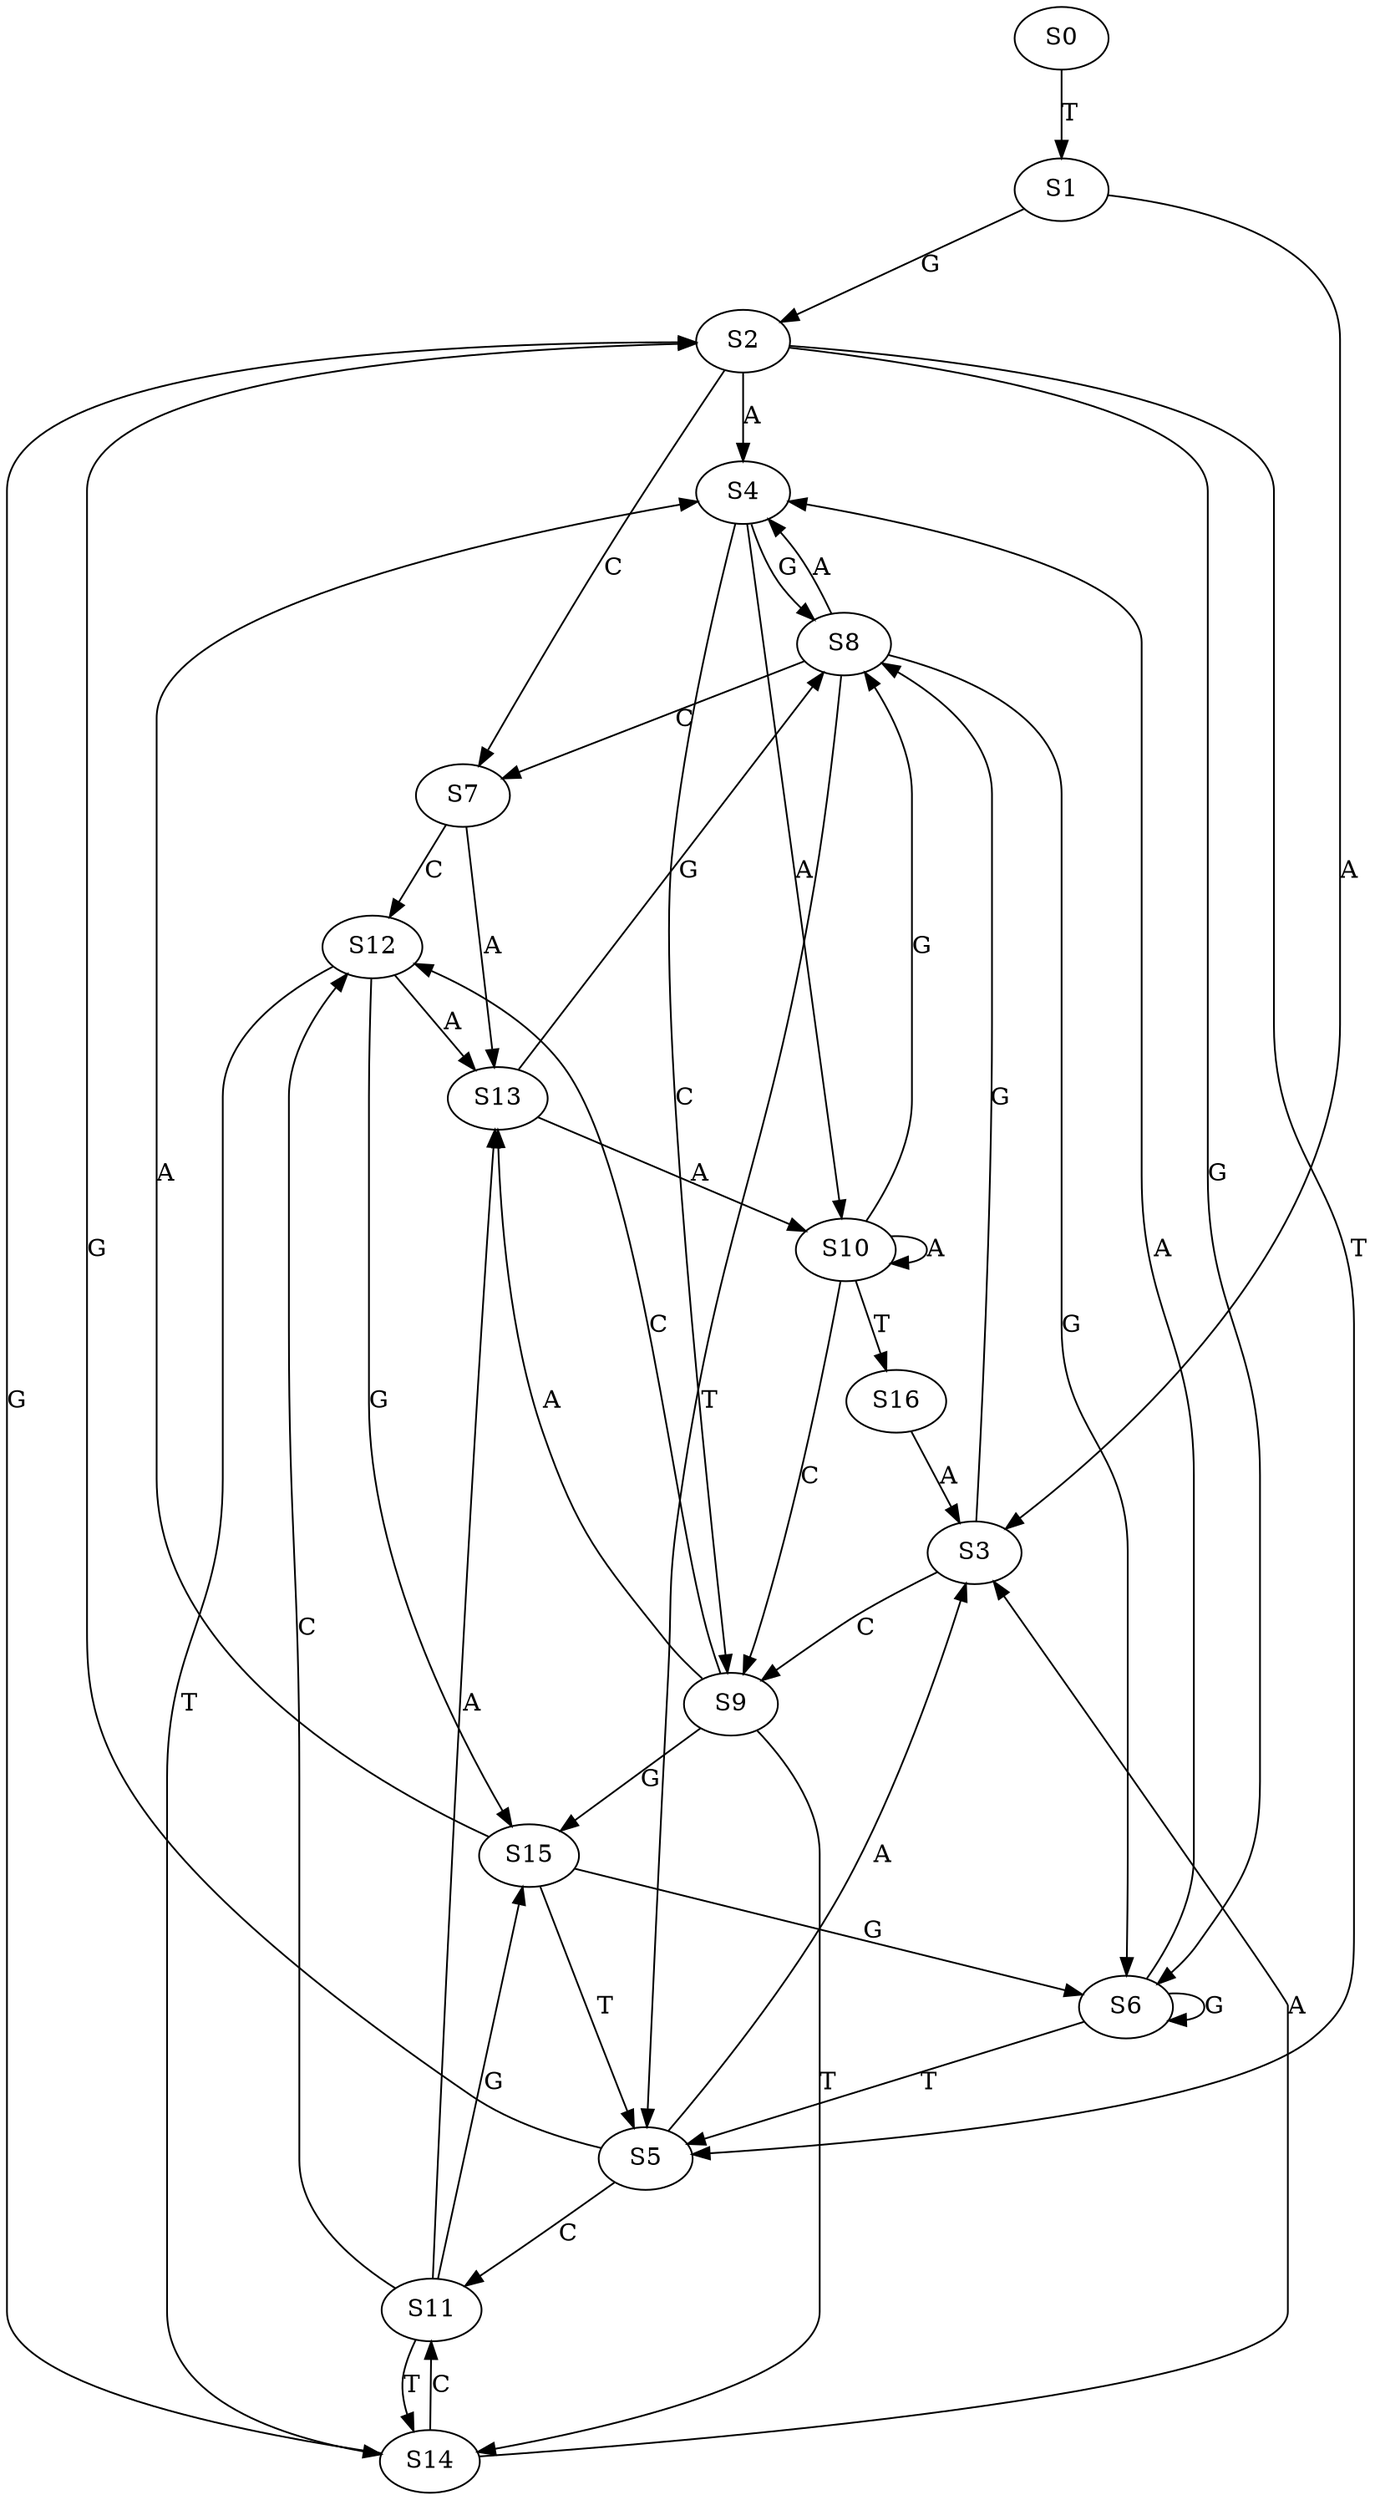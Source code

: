 strict digraph  {
	S0 -> S1 [ label = T ];
	S1 -> S2 [ label = G ];
	S1 -> S3 [ label = A ];
	S2 -> S4 [ label = A ];
	S2 -> S5 [ label = T ];
	S2 -> S6 [ label = G ];
	S2 -> S7 [ label = C ];
	S3 -> S8 [ label = G ];
	S3 -> S9 [ label = C ];
	S4 -> S8 [ label = G ];
	S4 -> S10 [ label = A ];
	S4 -> S9 [ label = C ];
	S5 -> S3 [ label = A ];
	S5 -> S11 [ label = C ];
	S5 -> S2 [ label = G ];
	S6 -> S4 [ label = A ];
	S6 -> S5 [ label = T ];
	S6 -> S6 [ label = G ];
	S7 -> S12 [ label = C ];
	S7 -> S13 [ label = A ];
	S8 -> S5 [ label = T ];
	S8 -> S6 [ label = G ];
	S8 -> S4 [ label = A ];
	S8 -> S7 [ label = C ];
	S9 -> S13 [ label = A ];
	S9 -> S12 [ label = C ];
	S9 -> S14 [ label = T ];
	S9 -> S15 [ label = G ];
	S10 -> S16 [ label = T ];
	S10 -> S9 [ label = C ];
	S10 -> S8 [ label = G ];
	S10 -> S10 [ label = A ];
	S11 -> S14 [ label = T ];
	S11 -> S15 [ label = G ];
	S11 -> S13 [ label = A ];
	S11 -> S12 [ label = C ];
	S12 -> S13 [ label = A ];
	S12 -> S14 [ label = T ];
	S12 -> S15 [ label = G ];
	S13 -> S8 [ label = G ];
	S13 -> S10 [ label = A ];
	S14 -> S2 [ label = G ];
	S14 -> S11 [ label = C ];
	S14 -> S3 [ label = A ];
	S15 -> S6 [ label = G ];
	S15 -> S5 [ label = T ];
	S15 -> S4 [ label = A ];
	S16 -> S3 [ label = A ];
}
